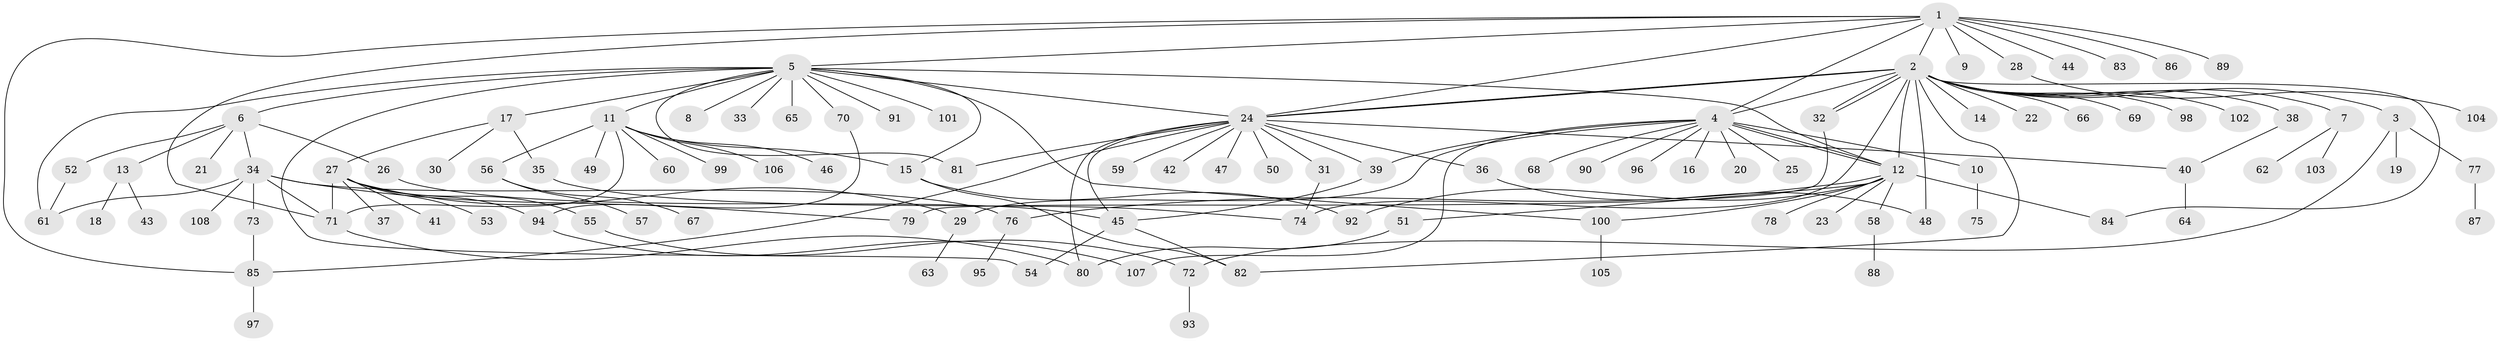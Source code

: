 // coarse degree distribution, {1: 0.6666666666666666, 10: 0.02666666666666667, 17: 0.013333333333333334, 2: 0.18666666666666668, 22: 0.013333333333333334, 4: 0.013333333333333334, 5: 0.02666666666666667, 12: 0.013333333333333334, 3: 0.013333333333333334, 9: 0.02666666666666667}
// Generated by graph-tools (version 1.1) at 2025/51/03/04/25 21:51:13]
// undirected, 108 vertices, 145 edges
graph export_dot {
graph [start="1"]
  node [color=gray90,style=filled];
  1;
  2;
  3;
  4;
  5;
  6;
  7;
  8;
  9;
  10;
  11;
  12;
  13;
  14;
  15;
  16;
  17;
  18;
  19;
  20;
  21;
  22;
  23;
  24;
  25;
  26;
  27;
  28;
  29;
  30;
  31;
  32;
  33;
  34;
  35;
  36;
  37;
  38;
  39;
  40;
  41;
  42;
  43;
  44;
  45;
  46;
  47;
  48;
  49;
  50;
  51;
  52;
  53;
  54;
  55;
  56;
  57;
  58;
  59;
  60;
  61;
  62;
  63;
  64;
  65;
  66;
  67;
  68;
  69;
  70;
  71;
  72;
  73;
  74;
  75;
  76;
  77;
  78;
  79;
  80;
  81;
  82;
  83;
  84;
  85;
  86;
  87;
  88;
  89;
  90;
  91;
  92;
  93;
  94;
  95;
  96;
  97;
  98;
  99;
  100;
  101;
  102;
  103;
  104;
  105;
  106;
  107;
  108;
  1 -- 2;
  1 -- 4;
  1 -- 5;
  1 -- 9;
  1 -- 24;
  1 -- 28;
  1 -- 44;
  1 -- 71;
  1 -- 83;
  1 -- 85;
  1 -- 86;
  1 -- 89;
  2 -- 3;
  2 -- 4;
  2 -- 7;
  2 -- 12;
  2 -- 14;
  2 -- 22;
  2 -- 24;
  2 -- 24;
  2 -- 32;
  2 -- 32;
  2 -- 38;
  2 -- 48;
  2 -- 66;
  2 -- 69;
  2 -- 74;
  2 -- 82;
  2 -- 84;
  2 -- 98;
  2 -- 102;
  3 -- 19;
  3 -- 72;
  3 -- 77;
  4 -- 10;
  4 -- 12;
  4 -- 12;
  4 -- 16;
  4 -- 20;
  4 -- 25;
  4 -- 29;
  4 -- 39;
  4 -- 68;
  4 -- 90;
  4 -- 96;
  4 -- 107;
  5 -- 6;
  5 -- 8;
  5 -- 11;
  5 -- 12;
  5 -- 15;
  5 -- 17;
  5 -- 24;
  5 -- 33;
  5 -- 54;
  5 -- 61;
  5 -- 65;
  5 -- 70;
  5 -- 81;
  5 -- 91;
  5 -- 100;
  5 -- 101;
  6 -- 13;
  6 -- 21;
  6 -- 26;
  6 -- 34;
  6 -- 52;
  7 -- 62;
  7 -- 103;
  10 -- 75;
  11 -- 15;
  11 -- 46;
  11 -- 49;
  11 -- 56;
  11 -- 60;
  11 -- 71;
  11 -- 99;
  11 -- 106;
  12 -- 23;
  12 -- 51;
  12 -- 58;
  12 -- 76;
  12 -- 78;
  12 -- 84;
  12 -- 92;
  12 -- 100;
  13 -- 18;
  13 -- 43;
  15 -- 82;
  15 -- 92;
  17 -- 27;
  17 -- 30;
  17 -- 35;
  24 -- 31;
  24 -- 36;
  24 -- 39;
  24 -- 40;
  24 -- 42;
  24 -- 45;
  24 -- 47;
  24 -- 50;
  24 -- 59;
  24 -- 80;
  24 -- 81;
  24 -- 85;
  26 -- 45;
  27 -- 29;
  27 -- 37;
  27 -- 41;
  27 -- 53;
  27 -- 55;
  27 -- 71;
  27 -- 94;
  28 -- 104;
  29 -- 63;
  31 -- 74;
  32 -- 79;
  34 -- 61;
  34 -- 71;
  34 -- 73;
  34 -- 76;
  34 -- 79;
  34 -- 108;
  35 -- 74;
  36 -- 48;
  38 -- 40;
  39 -- 45;
  40 -- 64;
  45 -- 54;
  45 -- 82;
  51 -- 80;
  52 -- 61;
  55 -- 72;
  56 -- 57;
  56 -- 67;
  58 -- 88;
  70 -- 94;
  71 -- 80;
  72 -- 93;
  73 -- 85;
  76 -- 95;
  77 -- 87;
  85 -- 97;
  94 -- 107;
  100 -- 105;
}
